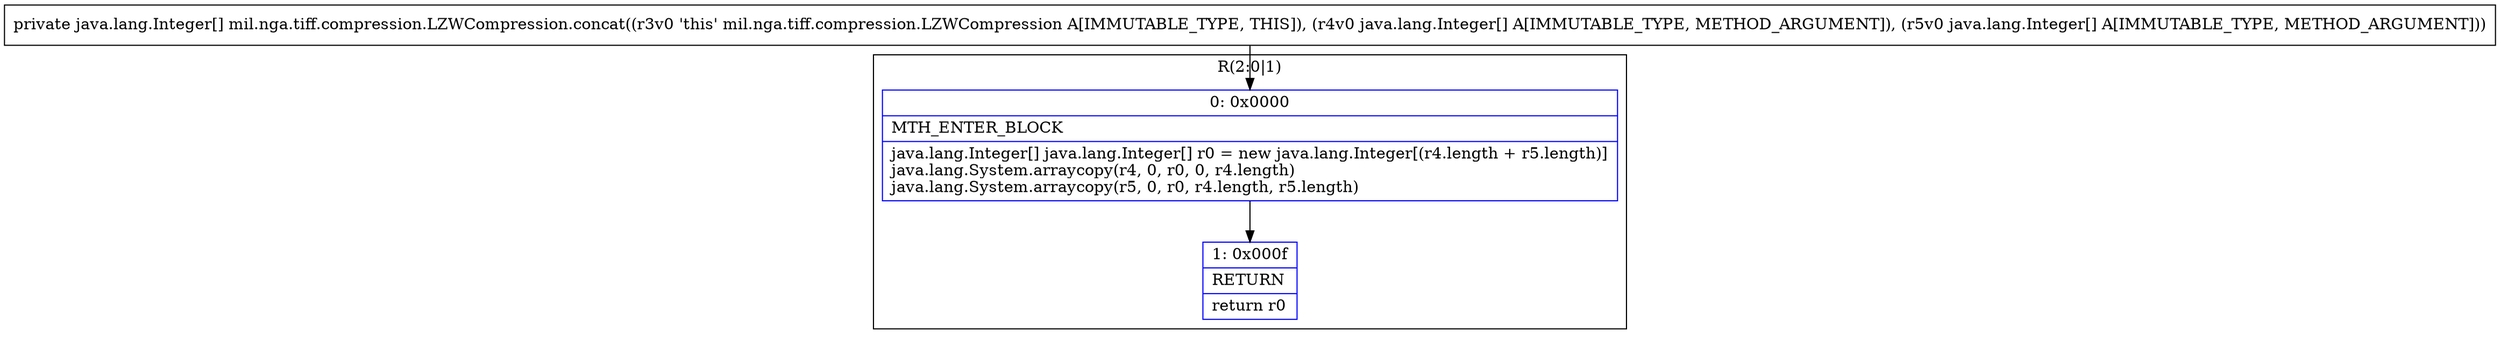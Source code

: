 digraph "CFG formil.nga.tiff.compression.LZWCompression.concat([Ljava\/lang\/Integer;[Ljava\/lang\/Integer;)[Ljava\/lang\/Integer;" {
subgraph cluster_Region_1582745767 {
label = "R(2:0|1)";
node [shape=record,color=blue];
Node_0 [shape=record,label="{0\:\ 0x0000|MTH_ENTER_BLOCK\l|java.lang.Integer[] java.lang.Integer[] r0 = new java.lang.Integer[(r4.length + r5.length)]\ljava.lang.System.arraycopy(r4, 0, r0, 0, r4.length)\ljava.lang.System.arraycopy(r5, 0, r0, r4.length, r5.length)\l}"];
Node_1 [shape=record,label="{1\:\ 0x000f|RETURN\l|return r0\l}"];
}
MethodNode[shape=record,label="{private java.lang.Integer[] mil.nga.tiff.compression.LZWCompression.concat((r3v0 'this' mil.nga.tiff.compression.LZWCompression A[IMMUTABLE_TYPE, THIS]), (r4v0 java.lang.Integer[] A[IMMUTABLE_TYPE, METHOD_ARGUMENT]), (r5v0 java.lang.Integer[] A[IMMUTABLE_TYPE, METHOD_ARGUMENT])) }"];
MethodNode -> Node_0;
Node_0 -> Node_1;
}

